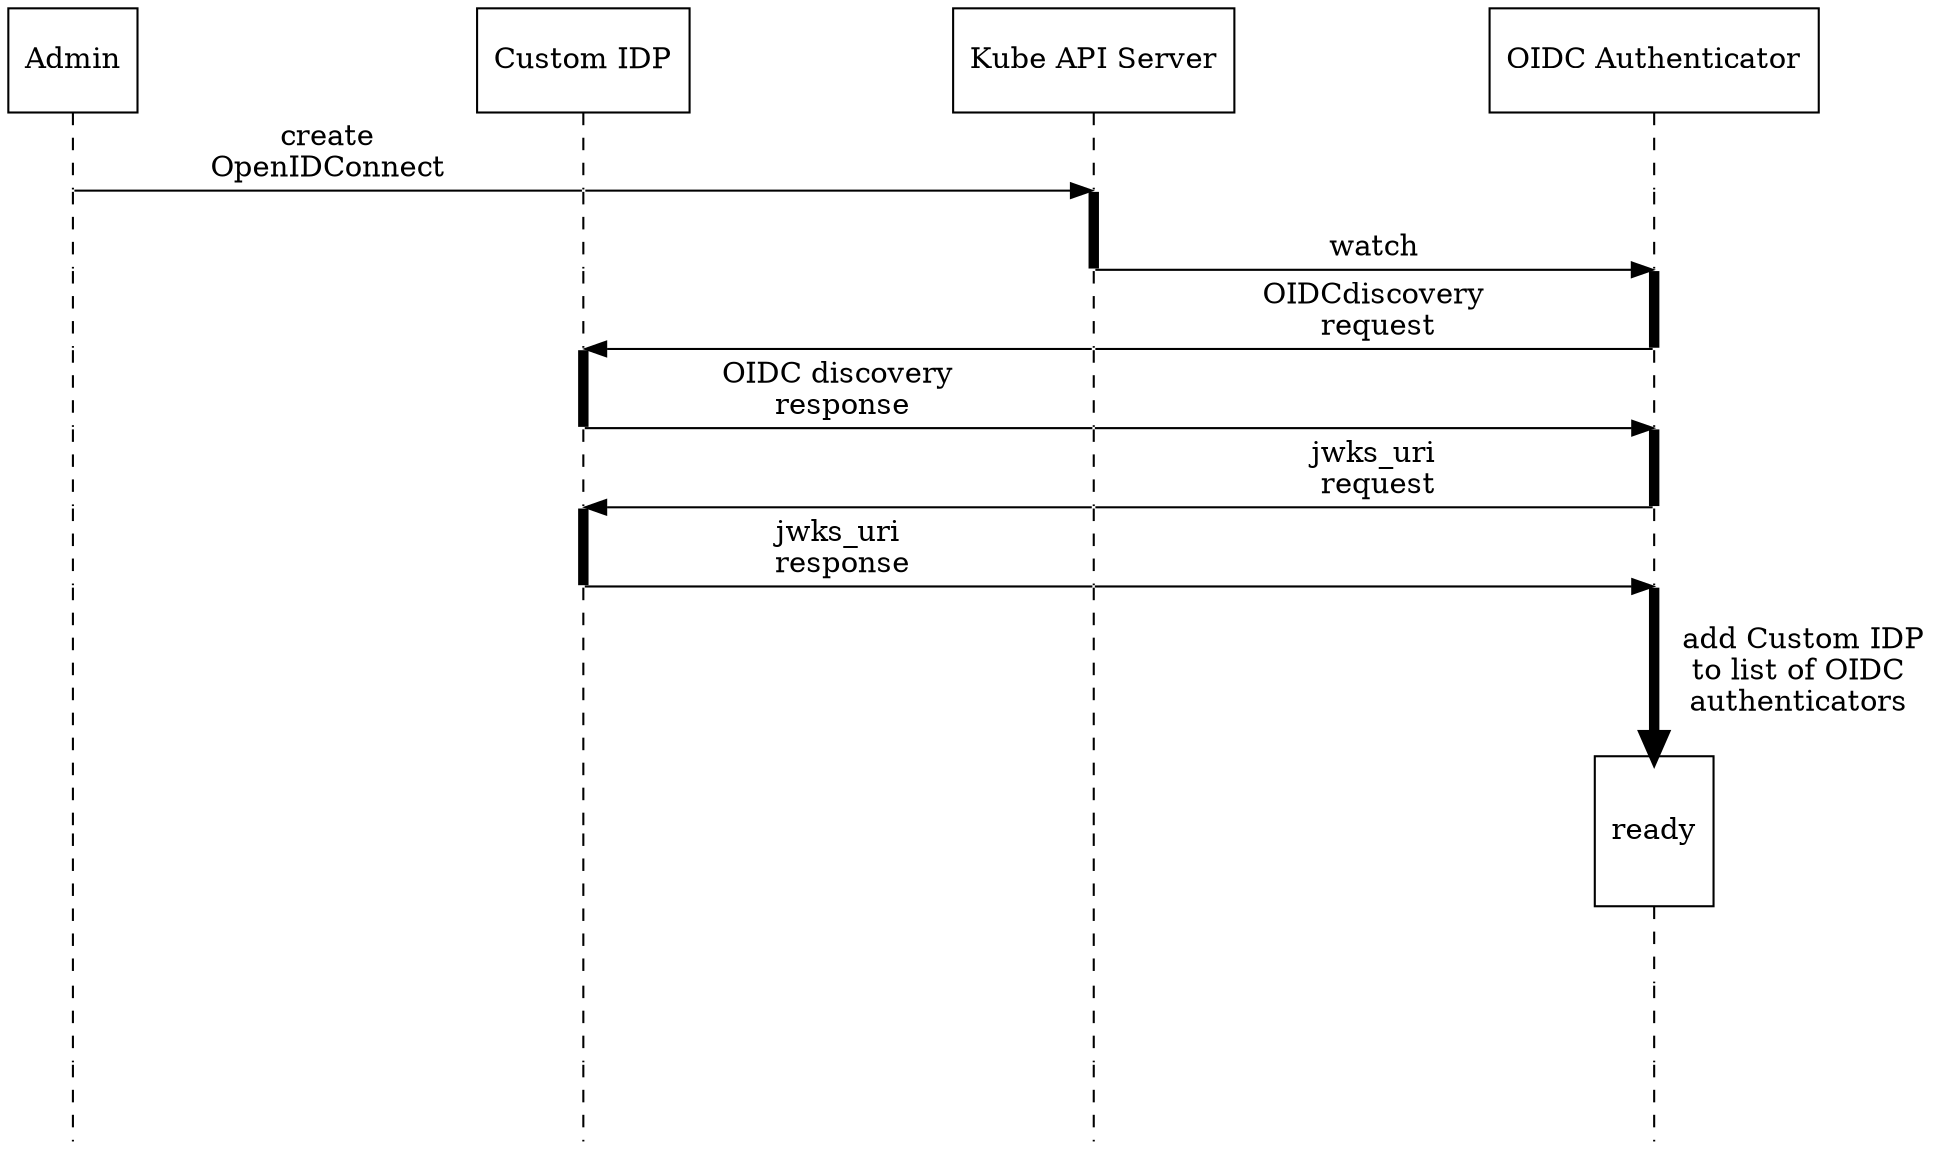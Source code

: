 digraph oidc_registration {
    graph [overlap=true, splines=line, nodesep=1.7, ordering=out];
    edge [arrowhead=none];
    node [shape=none, width=0, height=0, label=""];

    {
        rank=same;
        node[shape=rectangle, height=0.7];
        admin[label="Admin"];
        idpr[label="Custom IDP"];
        k8sr[label="Kube API Server"];
        authr[label="OIDC Authenticator"];
    }

    // Draw vertical lines
    {
        edge [style=dashed,weight=6];
        admin -> ar1;
        ar1 -> ar2;
        ar2 -> ar3;
        ar3 -> ar4;
        ar4 -> ar5;
        ar5 -> ar6;
        ar6 -> ar7;
        ar7 -> ar8;
        ar8 -> ar9;
        ar9 -> ar10;
    }
    {
        edge [style=dashed, weight=6];
        idpr -> br1;
        br1 -> br2;
        br2 -> br3;
        br3 -> br4 [penwidth=5,style=solid];
        br4 -> br5;
        br5 -> br6 [penwidth=5,style=solid];
        br6 -> br7;
        br7 -> br8;
        br8 -> br9;
        br9 -> br10;
    }
    {
        edge [style=dashed, weight=6];
        k8sr -> cr1;
        cr1 -> cr2 [penwidth=5,style=solid];
        cr2 -> cr3;
        cr3 -> cr4;
        cr4 -> cr5;
        cr5 -> cr6;
        cr6 -> cr7;
        cr7 -> cr8;
        cr8 -> cr9;
        cr9 -> cr10;
    }
    {
        dr7[label="ready",shape=rectangle,height=1]
        edge [style=dashed, weight=6];
        authr -> dr1;
        dr1 -> dr2;
        dr2 -> dr3[penwidth=5,style=solid];
        dr3 -> dr4;
        dr4 -> dr5[penwidth=5,style=solid];
        dr5 -> dr6;
        dr6 -> dr7 [label="   add Custom IDP\n  to list of OIDC\n  authenticators",penwidth=5,style=solid,arrowhead=normal];
        dr7 -> dr8;
        dr8 -> dr9;
        dr9 -> dr10;
    }
    // Draws activations
     { rank=same; ar1 -> br1 [label="create\nOpenIDConnect"]; br1 -> cr1 [arrowhead=normal] }
     { rank=same; cr2 -> dr2 [label="watch",arrowhead=normal] }
     { rank=same; br3 -> cr3 [arrowhead=normal,dir=back] cr3 -> dr3 [label="OIDCdiscovery\n request"];  }
     { rank=same; br5 -> cr5 [arrowhead=normal,dir=back] cr5 -> dr5 [label="jwks_uri\n request"];  }
     { rank=same; br4 -> cr4 [label="OIDC discovery\n response"]; cr4 -> dr4 [arrowhead=normal] }
     { rank=same; br6 -> cr6 [label="jwks_uri\n response"]; cr6 -> dr6 [arrowhead=normal] }

}
